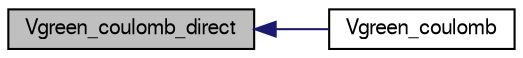 digraph "Vgreen_coulomb_direct"
{
  edge [fontname="FreeSans",fontsize="10",labelfontname="FreeSans",labelfontsize="10"];
  node [fontname="FreeSans",fontsize="10",shape=record];
  rankdir="LR";
  Node1 [label="Vgreen_coulomb_direct",height=0.2,width=0.4,color="black", fillcolor="grey75", style="filled" fontcolor="black"];
  Node1 -> Node2 [dir="back",color="midnightblue",fontsize="10",style="solid",fontname="FreeSans"];
  Node2 [label="Vgreen_coulomb",height=0.2,width=0.4,color="black", fillcolor="white", style="filled",URL="$group___vgreen.html#gacb83362eb9a141e28358bd471b2e8953",tooltip="Get the Coulomb&#39;s Law Green&#39;s function (solution to Laplace&#39;s equation) integrated over the atomic po..."];
}
